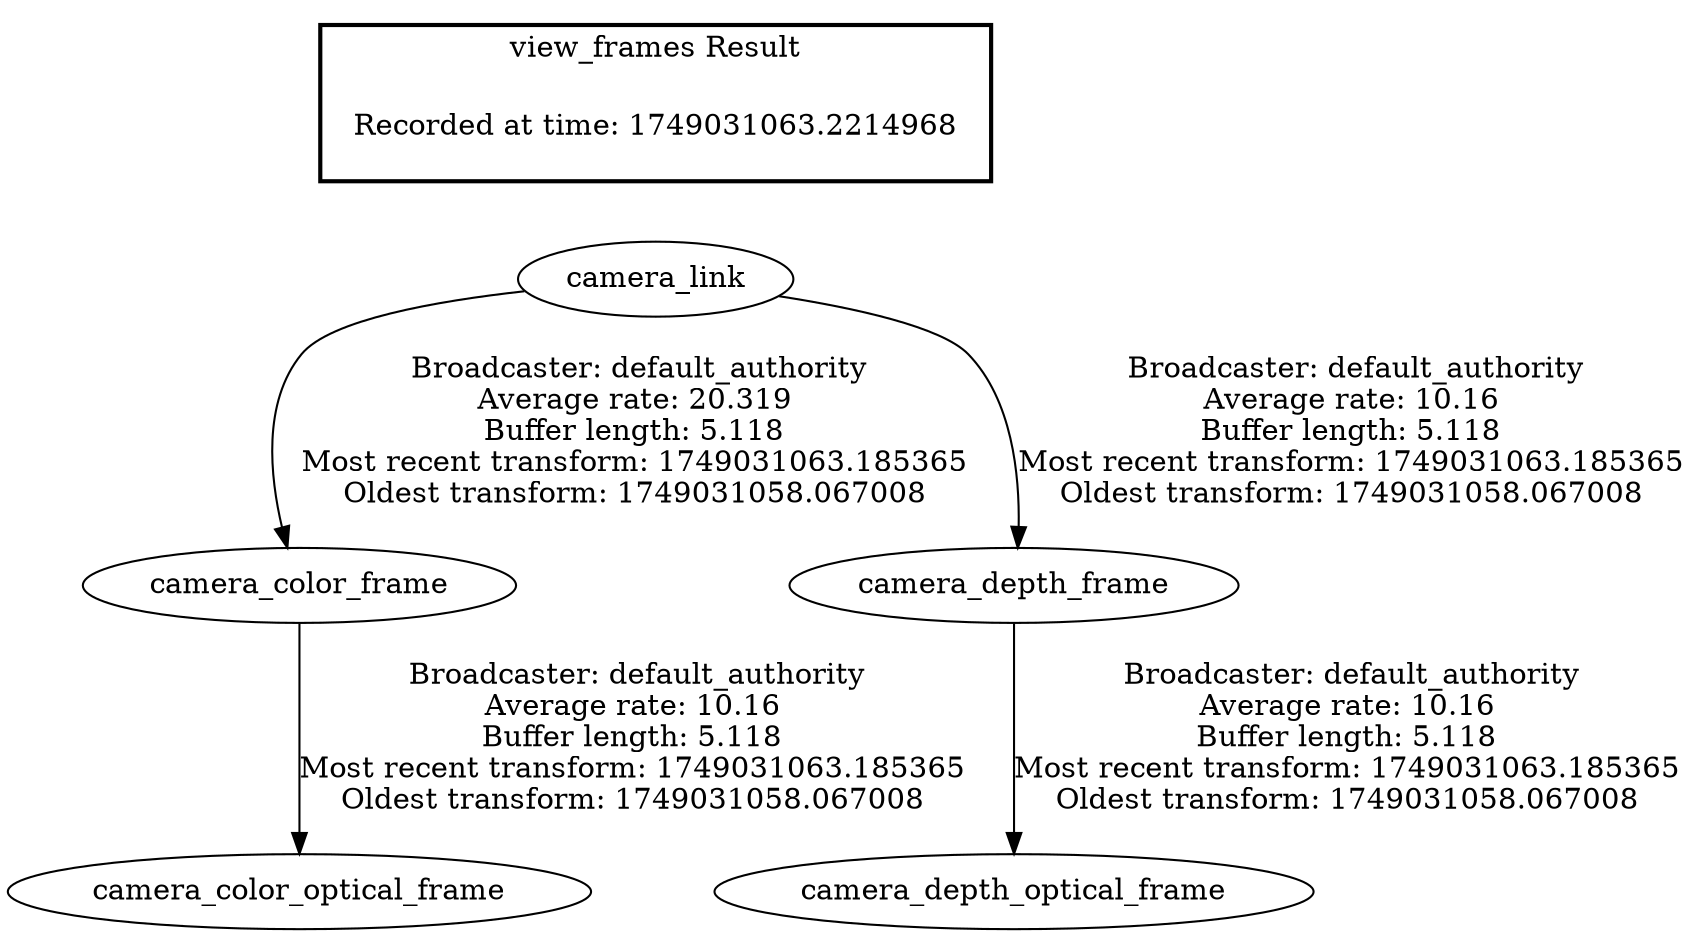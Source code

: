 digraph G {
"camera_link" -> "camera_color_frame"[label=" Broadcaster: default_authority\nAverage rate: 20.319\nBuffer length: 5.118\nMost recent transform: 1749031063.185365\nOldest transform: 1749031058.067008\n"];
"camera_link" -> "camera_depth_frame"[label=" Broadcaster: default_authority\nAverage rate: 10.16\nBuffer length: 5.118\nMost recent transform: 1749031063.185365\nOldest transform: 1749031058.067008\n"];
"camera_color_frame" -> "camera_color_optical_frame"[label=" Broadcaster: default_authority\nAverage rate: 10.16\nBuffer length: 5.118\nMost recent transform: 1749031063.185365\nOldest transform: 1749031058.067008\n"];
"camera_depth_frame" -> "camera_depth_optical_frame"[label=" Broadcaster: default_authority\nAverage rate: 10.16\nBuffer length: 5.118\nMost recent transform: 1749031063.185365\nOldest transform: 1749031058.067008\n"];
edge [style=invis];
 subgraph cluster_legend { style=bold; color=black; label ="view_frames Result";
"Recorded at time: 1749031063.2214968"[ shape=plaintext ] ;
}->"camera_link";
}